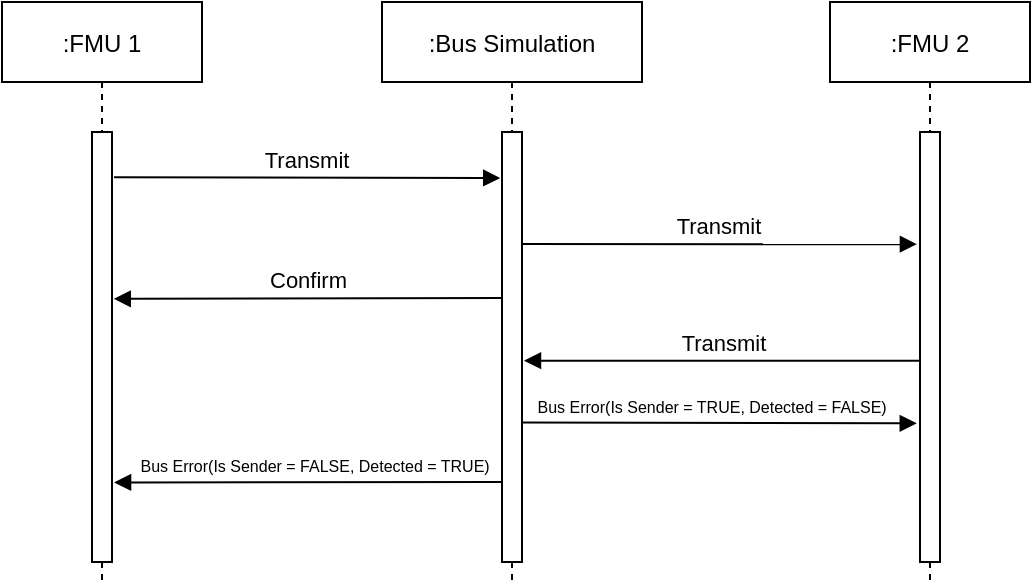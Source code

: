 <mxfile version="21.3.8" type="device">
  <diagram id="kgpKYQtTHZ0yAKxKKP6v" name="Page-1">
    <mxGraphModel dx="942" dy="530" grid="1" gridSize="10" guides="1" tooltips="1" connect="1" arrows="1" fold="1" page="1" pageScale="1" pageWidth="850" pageHeight="1100" math="0" shadow="0">
      <root>
        <mxCell id="0" />
        <mxCell id="1" parent="0" />
        <mxCell id="3nuBFxr9cyL0pnOWT2aG-1" value=":FMU 1" style="shape=umlLifeline;perimeter=lifelinePerimeter;container=1;collapsible=0;recursiveResize=0;rounded=0;shadow=0;strokeWidth=1;" parent="1" vertex="1">
          <mxGeometry x="110" y="80" width="100" height="290" as="geometry" />
        </mxCell>
        <mxCell id="3nuBFxr9cyL0pnOWT2aG-2" value="" style="points=[];perimeter=orthogonalPerimeter;rounded=0;shadow=0;strokeWidth=1;" parent="3nuBFxr9cyL0pnOWT2aG-1" vertex="1">
          <mxGeometry x="45" y="65" width="10" height="215" as="geometry" />
        </mxCell>
        <mxCell id="3nuBFxr9cyL0pnOWT2aG-5" value=":Bus Simulation" style="shape=umlLifeline;perimeter=lifelinePerimeter;container=1;collapsible=0;recursiveResize=0;rounded=0;shadow=0;strokeWidth=1;" parent="1" vertex="1">
          <mxGeometry x="300" y="80" width="130" height="290" as="geometry" />
        </mxCell>
        <mxCell id="3nuBFxr9cyL0pnOWT2aG-6" value="" style="points=[];perimeter=orthogonalPerimeter;rounded=0;shadow=0;strokeWidth=1;" parent="3nuBFxr9cyL0pnOWT2aG-5" vertex="1">
          <mxGeometry x="60" y="65" width="10" height="215" as="geometry" />
        </mxCell>
        <mxCell id="eGcspzg-jYoVY6njO30K-8" value="Transmit" style="verticalAlign=bottom;endArrow=block;shadow=0;strokeWidth=1;entryX=-0.254;entryY=0.261;entryDx=0;entryDy=0;entryPerimeter=0;" parent="3nuBFxr9cyL0pnOWT2aG-5" edge="1">
          <mxGeometry relative="1" as="geometry">
            <mxPoint x="70" y="121" as="sourcePoint" />
            <mxPoint x="267.46" y="121.115" as="targetPoint" />
          </mxGeometry>
        </mxCell>
        <mxCell id="ikn1xNM__fGQJB6K_NLL-1" value="Transmit" style="verticalAlign=bottom;endArrow=block;shadow=0;strokeWidth=1;" parent="3nuBFxr9cyL0pnOWT2aG-5" edge="1">
          <mxGeometry relative="1" as="geometry">
            <mxPoint x="271.5" y="179.36" as="sourcePoint" />
            <mxPoint x="71" y="179.36" as="targetPoint" />
          </mxGeometry>
        </mxCell>
        <mxCell id="ikn1xNM__fGQJB6K_NLL-2" value="Bus Error(Is Sender = TRUE, Detected = FALSE)" style="verticalAlign=bottom;endArrow=block;entryX=-0.261;entryY=0.724;shadow=0;strokeWidth=1;fontSize=8;spacingLeft=-7;entryDx=0;entryDy=0;entryPerimeter=0;exitX=0.955;exitY=0.722;exitDx=0;exitDy=0;exitPerimeter=0;" parent="3nuBFxr9cyL0pnOWT2aG-5" edge="1">
          <mxGeometry relative="1" as="geometry">
            <mxPoint x="69.55" y="210.23" as="sourcePoint" />
            <mxPoint x="267.39" y="210.66" as="targetPoint" />
          </mxGeometry>
        </mxCell>
        <mxCell id="-VYj8l_xqPbd0REhv1_3-2" value="Bus Error(Is Sender = FALSE, Detected = TRUE)" style="verticalAlign=bottom;endArrow=none;entryX=0;entryY=0;shadow=0;strokeWidth=1;fontSize=8;startArrow=block;startFill=1;endFill=0;spacingBottom=0;spacingLeft=7;exitX=1.104;exitY=0.815;exitDx=0;exitDy=0;exitPerimeter=0;" parent="3nuBFxr9cyL0pnOWT2aG-5" edge="1" source="3nuBFxr9cyL0pnOWT2aG-2">
          <mxGeometry relative="1" as="geometry">
            <mxPoint x="-125" y="240" as="sourcePoint" />
            <mxPoint x="60" y="240" as="targetPoint" />
          </mxGeometry>
        </mxCell>
        <mxCell id="eGcspzg-jYoVY6njO30K-1" value=":FMU 2" style="shape=umlLifeline;perimeter=lifelinePerimeter;container=1;collapsible=0;recursiveResize=0;rounded=0;shadow=0;strokeWidth=1;" parent="1" vertex="1">
          <mxGeometry x="524" y="80" width="100" height="290" as="geometry" />
        </mxCell>
        <mxCell id="eGcspzg-jYoVY6njO30K-2" value="" style="points=[];perimeter=orthogonalPerimeter;rounded=0;shadow=0;strokeWidth=1;" parent="eGcspzg-jYoVY6njO30K-1" vertex="1">
          <mxGeometry x="45" y="65" width="10" height="215" as="geometry" />
        </mxCell>
        <mxCell id="Ct78ly6aTw_c9TOjw8sM-1" value="Transmit" style="verticalAlign=bottom;endArrow=block;entryX=-0.089;entryY=0.107;shadow=0;strokeWidth=1;entryDx=0;entryDy=0;entryPerimeter=0;exitX=1.104;exitY=0.105;exitDx=0;exitDy=0;exitPerimeter=0;" parent="1" edge="1" target="3nuBFxr9cyL0pnOWT2aG-6" source="3nuBFxr9cyL0pnOWT2aG-2">
          <mxGeometry relative="1" as="geometry">
            <mxPoint x="176" y="167" as="sourcePoint" />
            <mxPoint x="361" y="167" as="targetPoint" />
          </mxGeometry>
        </mxCell>
        <mxCell id="MDTXqJ2sE1CeRZtA75QT-1" value="Confirm" style="verticalAlign=bottom;endArrow=block;shadow=0;strokeWidth=1;exitX=0.026;exitY=0.372;exitDx=0;exitDy=0;exitPerimeter=0;entryX=1.188;entryY=0.374;entryDx=0;entryDy=0;entryPerimeter=0;" parent="1" edge="1">
          <mxGeometry relative="1" as="geometry">
            <mxPoint x="360.26" y="227.98" as="sourcePoint" />
            <mxPoint x="165.88" y="228.41" as="targetPoint" />
          </mxGeometry>
        </mxCell>
      </root>
    </mxGraphModel>
  </diagram>
</mxfile>
